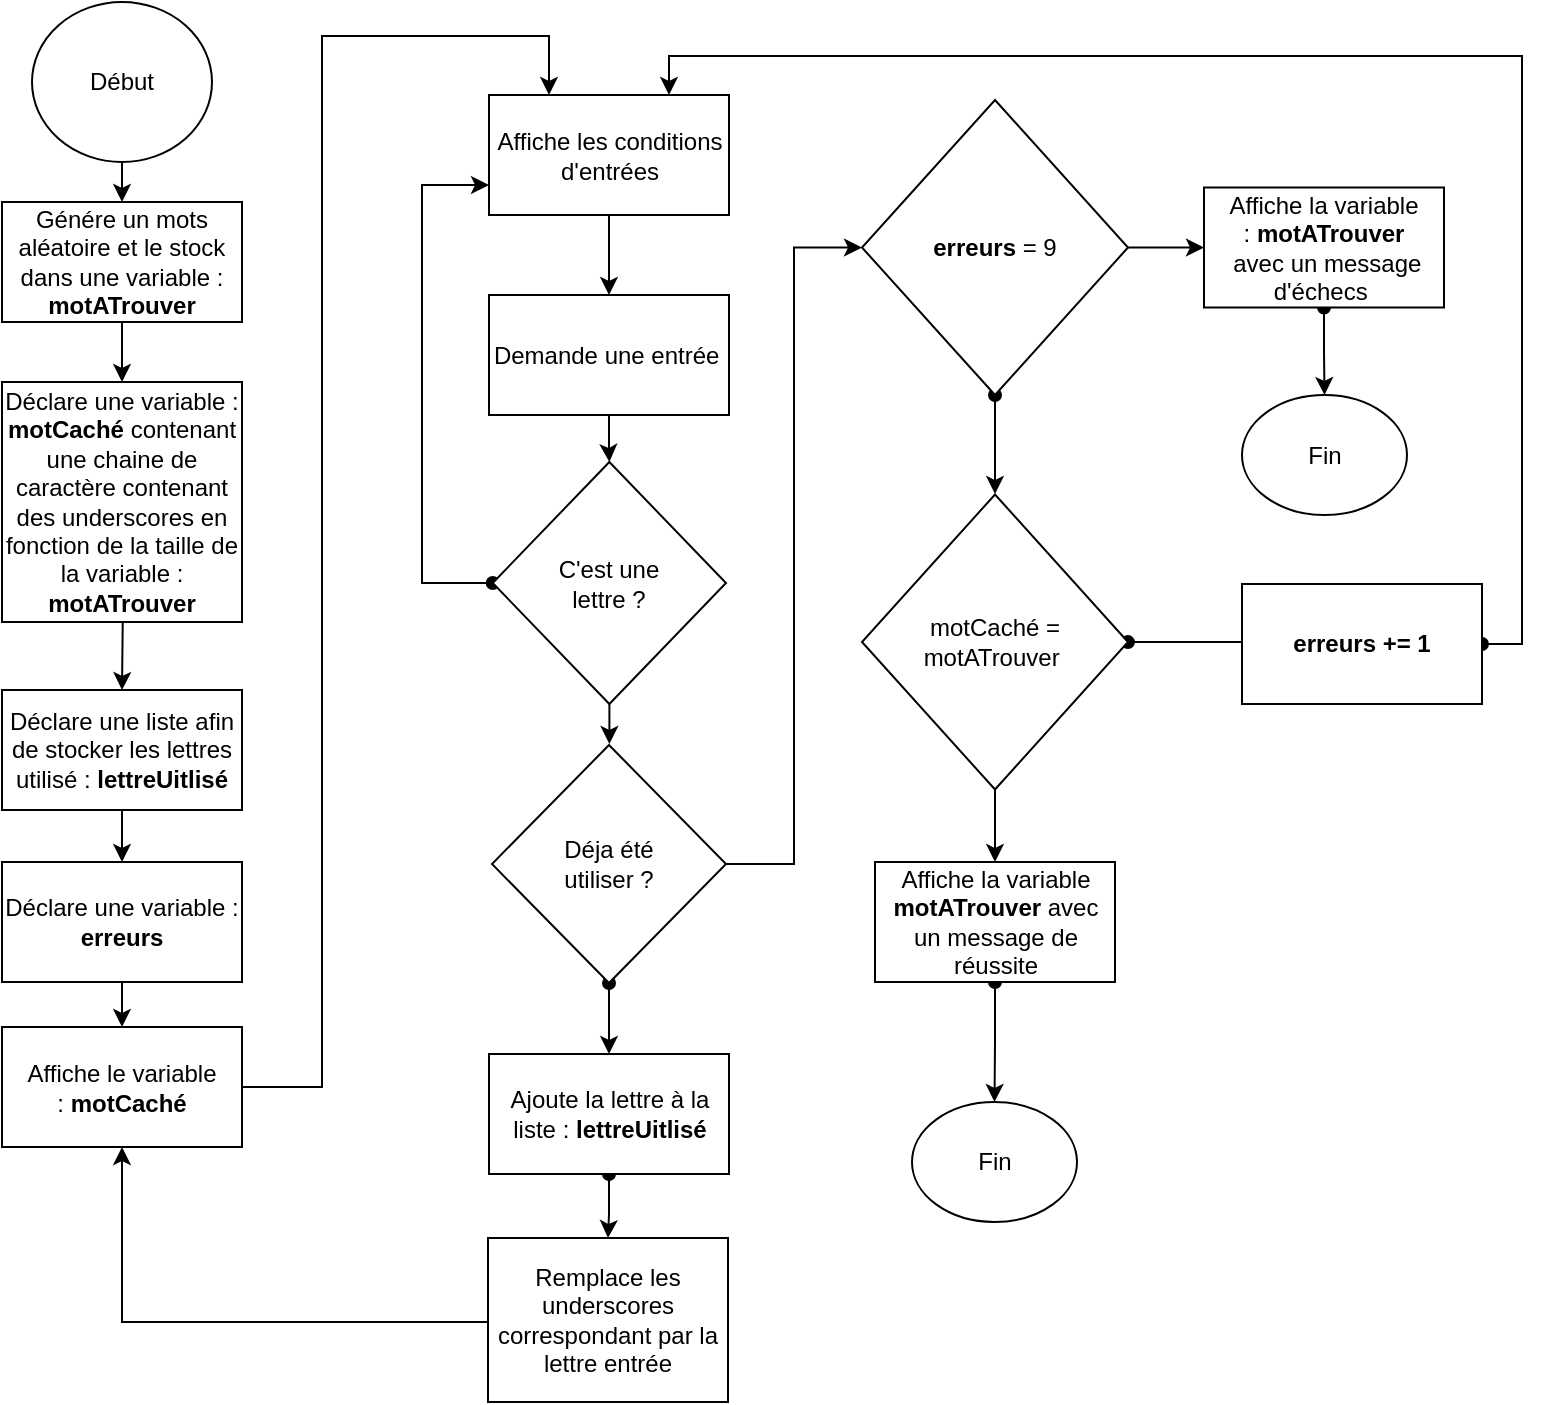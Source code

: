 <mxfile version="20.3.0" type="device"><diagram id="vZIqvxgcdtz4DsrxO15m" name="Page-1"><mxGraphModel dx="1102" dy="861" grid="1" gridSize="10" guides="1" tooltips="1" connect="1" arrows="1" fold="1" page="1" pageScale="1" pageWidth="827" pageHeight="1169" math="0" shadow="0"><root><mxCell id="0"/><mxCell id="1" parent="0"/><mxCell id="LrLPwcpflg78FZkQHYTf-1" value="" style="edgeStyle=orthogonalEdgeStyle;rounded=0;orthogonalLoop=1;jettySize=auto;html=1;exitX=0.5;exitY=1;exitDx=0;exitDy=0;" edge="1" parent="1" source="LrLPwcpflg78FZkQHYTf-2" target="LrLPwcpflg78FZkQHYTf-19"><mxGeometry relative="1" as="geometry"><mxPoint x="99.32" y="328" as="sourcePoint"/><Array as="points"><mxPoint x="100" y="318"/></Array></mxGeometry></mxCell><mxCell id="LrLPwcpflg78FZkQHYTf-2" value="Début" style="ellipse;whiteSpace=wrap;html=1;" vertex="1" parent="1"><mxGeometry x="55" y="238" width="90" height="80" as="geometry"/></mxCell><mxCell id="LrLPwcpflg78FZkQHYTf-3" value="" style="edgeStyle=orthogonalEdgeStyle;rounded=0;orthogonalLoop=1;jettySize=auto;html=1;entryX=0.5;entryY=0;entryDx=0;entryDy=0;" edge="1" parent="1" source="LrLPwcpflg78FZkQHYTf-5" target="LrLPwcpflg78FZkQHYTf-9"><mxGeometry relative="1" as="geometry"><mxPoint x="346.86" y="718.5" as="targetPoint"/></mxGeometry></mxCell><mxCell id="LrLPwcpflg78FZkQHYTf-4" style="edgeStyle=orthogonalEdgeStyle;rounded=0;orthogonalLoop=1;jettySize=auto;html=1;entryX=0;entryY=0.75;entryDx=0;entryDy=0;exitX=0;exitY=0.5;exitDx=0;exitDy=0;startArrow=oval;startFill=1;" edge="1" parent="1" source="LrLPwcpflg78FZkQHYTf-5" target="LrLPwcpflg78FZkQHYTf-11"><mxGeometry relative="1" as="geometry"><mxPoint x="273.5" y="457" as="targetPoint"/><Array as="points"><mxPoint x="250" y="529"/><mxPoint x="250" y="330"/></Array></mxGeometry></mxCell><mxCell id="LrLPwcpflg78FZkQHYTf-5" value="C'est une &lt;br&gt;lettre ?" style="rhombus;whiteSpace=wrap;html=1;" vertex="1" parent="1"><mxGeometry x="285.36" y="468" width="116.64" height="121" as="geometry"/></mxCell><mxCell id="LrLPwcpflg78FZkQHYTf-6" value="Fin" style="ellipse;whiteSpace=wrap;html=1;" vertex="1" parent="1"><mxGeometry x="495" y="788" width="82.5" height="60" as="geometry"/></mxCell><mxCell id="LrLPwcpflg78FZkQHYTf-7" style="edgeStyle=orthogonalEdgeStyle;rounded=0;orthogonalLoop=1;jettySize=auto;html=1;entryX=0;entryY=0.5;entryDx=0;entryDy=0;startArrow=none;startFill=0;" edge="1" parent="1" source="LrLPwcpflg78FZkQHYTf-9" target="LrLPwcpflg78FZkQHYTf-17"><mxGeometry relative="1" as="geometry"/></mxCell><mxCell id="LrLPwcpflg78FZkQHYTf-8" style="edgeStyle=orthogonalEdgeStyle;rounded=0;orthogonalLoop=1;jettySize=auto;html=1;startArrow=oval;startFill=1;entryX=0.5;entryY=0;entryDx=0;entryDy=0;" edge="1" parent="1" source="LrLPwcpflg78FZkQHYTf-9" target="LrLPwcpflg78FZkQHYTf-37"><mxGeometry relative="1" as="geometry"><Array as="points"><mxPoint x="344" y="733"/></Array></mxGeometry></mxCell><mxCell id="LrLPwcpflg78FZkQHYTf-9" value="Déja été &lt;br&gt;utiliser ?" style="rhombus;whiteSpace=wrap;html=1;" vertex="1" parent="1"><mxGeometry x="285" y="609.5" width="117" height="119" as="geometry"/></mxCell><mxCell id="LrLPwcpflg78FZkQHYTf-10" style="edgeStyle=orthogonalEdgeStyle;rounded=0;orthogonalLoop=1;jettySize=auto;html=1;startArrow=none;startFill=0;" edge="1" parent="1" source="LrLPwcpflg78FZkQHYTf-11" target="LrLPwcpflg78FZkQHYTf-25"><mxGeometry relative="1" as="geometry"/></mxCell><mxCell id="LrLPwcpflg78FZkQHYTf-11" value="Affiche les conditions d'entrées" style="whiteSpace=wrap;html=1;" vertex="1" parent="1"><mxGeometry x="283.5" y="284.5" width="120" height="60" as="geometry"/></mxCell><mxCell id="LrLPwcpflg78FZkQHYTf-12" style="edgeStyle=orthogonalEdgeStyle;rounded=0;orthogonalLoop=1;jettySize=auto;html=1;entryX=0.5;entryY=0;entryDx=0;entryDy=0;startArrow=oval;startFill=1;exitX=0.5;exitY=1;exitDx=0;exitDy=0;" edge="1" parent="1" source="LrLPwcpflg78FZkQHYTf-13" target="LrLPwcpflg78FZkQHYTf-40"><mxGeometry relative="1" as="geometry"/></mxCell><mxCell id="LrLPwcpflg78FZkQHYTf-13" value="Affiche la variable :&amp;nbsp;&lt;b&gt;motATrouver&lt;/b&gt;&lt;br&gt;&amp;nbsp;avec un message d'échecs&amp;nbsp;" style="whiteSpace=wrap;html=1;" vertex="1" parent="1"><mxGeometry x="641" y="330.75" width="120" height="60" as="geometry"/></mxCell><mxCell id="LrLPwcpflg78FZkQHYTf-14" style="edgeStyle=orthogonalEdgeStyle;rounded=0;orthogonalLoop=1;jettySize=auto;html=1;startArrow=oval;startFill=1;exitX=0.5;exitY=1;exitDx=0;exitDy=0;entryX=0.5;entryY=0;entryDx=0;entryDy=0;" edge="1" parent="1" source="LrLPwcpflg78FZkQHYTf-17" target="LrLPwcpflg78FZkQHYTf-29"><mxGeometry relative="1" as="geometry"><Array as="points"><mxPoint x="537" y="484"/><mxPoint x="537" y="484"/></Array></mxGeometry></mxCell><mxCell id="LrLPwcpflg78FZkQHYTf-15" style="edgeStyle=orthogonalEdgeStyle;rounded=0;orthogonalLoop=1;jettySize=auto;html=1;startArrow=none;startFill=0;exitX=0.5;exitY=1;exitDx=0;exitDy=0;" edge="1" parent="1" source="LrLPwcpflg78FZkQHYTf-29" target="LrLPwcpflg78FZkQHYTf-27"><mxGeometry relative="1" as="geometry"/></mxCell><mxCell id="LrLPwcpflg78FZkQHYTf-16" style="edgeStyle=orthogonalEdgeStyle;rounded=0;orthogonalLoop=1;jettySize=auto;html=1;entryX=0;entryY=0.5;entryDx=0;entryDy=0;startArrow=none;startFill=0;" edge="1" parent="1" source="LrLPwcpflg78FZkQHYTf-17" target="LrLPwcpflg78FZkQHYTf-13"><mxGeometry relative="1" as="geometry"/></mxCell><mxCell id="LrLPwcpflg78FZkQHYTf-17" value="&lt;b&gt;erreurs&lt;/b&gt; = 9" style="rhombus;whiteSpace=wrap;html=1;" vertex="1" parent="1"><mxGeometry x="470" y="287" width="133" height="147.5" as="geometry"/></mxCell><mxCell id="LrLPwcpflg78FZkQHYTf-18" value="" style="edgeStyle=orthogonalEdgeStyle;rounded=0;orthogonalLoop=1;jettySize=auto;html=1;entryX=0.5;entryY=0;entryDx=0;entryDy=0;" edge="1" parent="1" source="LrLPwcpflg78FZkQHYTf-19" target="LrLPwcpflg78FZkQHYTf-23"><mxGeometry relative="1" as="geometry"><mxPoint x="100" y="428" as="targetPoint"/></mxGeometry></mxCell><mxCell id="LrLPwcpflg78FZkQHYTf-19" value="Génére un mots aléatoire et le stock dans une variable : &lt;b&gt;motATrouver&lt;/b&gt;" style="whiteSpace=wrap;html=1;" vertex="1" parent="1"><mxGeometry x="40" y="338" width="120" height="60" as="geometry"/></mxCell><mxCell id="LrLPwcpflg78FZkQHYTf-20" value="" style="edgeStyle=orthogonalEdgeStyle;rounded=0;orthogonalLoop=1;jettySize=auto;html=1;entryX=0.5;entryY=0;entryDx=0;entryDy=0;" edge="1" parent="1" target="LrLPwcpflg78FZkQHYTf-33"><mxGeometry relative="1" as="geometry"><mxPoint x="100" y="488" as="sourcePoint"/><mxPoint x="100" y="578" as="targetPoint"/></mxGeometry></mxCell><mxCell id="LrLPwcpflg78FZkQHYTf-21" style="edgeStyle=orthogonalEdgeStyle;rounded=0;orthogonalLoop=1;jettySize=auto;html=1;entryX=0.25;entryY=0;entryDx=0;entryDy=0;exitX=1;exitY=0.5;exitDx=0;exitDy=0;" edge="1" parent="1" source="LrLPwcpflg78FZkQHYTf-22" target="LrLPwcpflg78FZkQHYTf-11"><mxGeometry relative="1" as="geometry"><mxPoint x="320" y="544.5" as="sourcePoint"/><Array as="points"><mxPoint x="200" y="781"/><mxPoint x="200" y="255"/><mxPoint x="314" y="255"/></Array></mxGeometry></mxCell><mxCell id="LrLPwcpflg78FZkQHYTf-22" value="Affiche le variable :&amp;nbsp;&lt;b&gt;motCaché&lt;/b&gt;" style="whiteSpace=wrap;html=1;" vertex="1" parent="1"><mxGeometry x="40" y="750.5" width="120" height="60" as="geometry"/></mxCell><mxCell id="LrLPwcpflg78FZkQHYTf-23" value="Déclare une variable : &lt;b&gt;motCaché&lt;/b&gt; contenant une chaine de caractère contenant des underscores en fonction de la taille de la variable : &lt;b&gt;motATrouver&lt;/b&gt;" style="whiteSpace=wrap;html=1;" vertex="1" parent="1"><mxGeometry x="40" y="428" width="120" height="120" as="geometry"/></mxCell><mxCell id="LrLPwcpflg78FZkQHYTf-24" style="edgeStyle=orthogonalEdgeStyle;rounded=0;orthogonalLoop=1;jettySize=auto;html=1;entryX=0.5;entryY=0;entryDx=0;entryDy=0;startArrow=none;startFill=0;" edge="1" parent="1" source="LrLPwcpflg78FZkQHYTf-25" target="LrLPwcpflg78FZkQHYTf-5"><mxGeometry relative="1" as="geometry"><mxPoint x="343.5" y="484.5" as="targetPoint"/></mxGeometry></mxCell><mxCell id="LrLPwcpflg78FZkQHYTf-25" value="Demande une entrée&amp;nbsp;" style="whiteSpace=wrap;html=1;" vertex="1" parent="1"><mxGeometry x="283.5" y="384.5" width="120" height="60" as="geometry"/></mxCell><mxCell id="LrLPwcpflg78FZkQHYTf-26" style="edgeStyle=orthogonalEdgeStyle;rounded=0;orthogonalLoop=1;jettySize=auto;html=1;entryX=0.5;entryY=0;entryDx=0;entryDy=0;startArrow=oval;startFill=1;" edge="1" parent="1" source="LrLPwcpflg78FZkQHYTf-27" target="LrLPwcpflg78FZkQHYTf-6"><mxGeometry relative="1" as="geometry"/></mxCell><mxCell id="LrLPwcpflg78FZkQHYTf-27" value="Affiche la variable &lt;b&gt;motATrouver&lt;/b&gt; avec un message de réussite" style="whiteSpace=wrap;html=1;" vertex="1" parent="1"><mxGeometry x="476.5" y="668" width="120" height="60" as="geometry"/></mxCell><mxCell id="LrLPwcpflg78FZkQHYTf-28" style="edgeStyle=orthogonalEdgeStyle;rounded=0;orthogonalLoop=1;jettySize=auto;html=1;startArrow=oval;startFill=1;" edge="1" parent="1" source="LrLPwcpflg78FZkQHYTf-29"><mxGeometry relative="1" as="geometry"><mxPoint x="680" y="558" as="targetPoint"/></mxGeometry></mxCell><mxCell id="LrLPwcpflg78FZkQHYTf-29" value="motCaché = motATrouver&amp;nbsp;" style="rhombus;whiteSpace=wrap;html=1;" vertex="1" parent="1"><mxGeometry x="470" y="484.25" width="133" height="147.5" as="geometry"/></mxCell><mxCell id="LrLPwcpflg78FZkQHYTf-30" style="edgeStyle=orthogonalEdgeStyle;rounded=0;orthogonalLoop=1;jettySize=auto;html=1;entryX=0.5;entryY=1;entryDx=0;entryDy=0;startArrow=none;startFill=0;exitX=0;exitY=0.5;exitDx=0;exitDy=0;" edge="1" parent="1" source="LrLPwcpflg78FZkQHYTf-31" target="LrLPwcpflg78FZkQHYTf-22"><mxGeometry relative="1" as="geometry"><mxPoint x="283" y="875" as="sourcePoint"/><mxPoint x="283.5" y="288.5" as="targetPoint"/><Array as="points"><mxPoint x="283" y="898"/><mxPoint x="100" y="898"/></Array></mxGeometry></mxCell><mxCell id="LrLPwcpflg78FZkQHYTf-31" value="Remplace les underscores correspondant par la lettre entrée" style="whiteSpace=wrap;html=1;" vertex="1" parent="1"><mxGeometry x="283" y="856" width="120" height="82" as="geometry"/></mxCell><mxCell id="LrLPwcpflg78FZkQHYTf-32" style="edgeStyle=orthogonalEdgeStyle;rounded=0;orthogonalLoop=1;jettySize=auto;html=1;entryX=0.5;entryY=0;entryDx=0;entryDy=0;startArrow=none;startFill=0;" edge="1" parent="1" source="LrLPwcpflg78FZkQHYTf-33" target="LrLPwcpflg78FZkQHYTf-35"><mxGeometry relative="1" as="geometry"/></mxCell><mxCell id="LrLPwcpflg78FZkQHYTf-33" value="Déclare une liste afin de stocker les lettres utilisé : &lt;b&gt;lettreUitlisé&lt;/b&gt;" style="whiteSpace=wrap;html=1;" vertex="1" parent="1"><mxGeometry x="40" y="582" width="120" height="60" as="geometry"/></mxCell><mxCell id="LrLPwcpflg78FZkQHYTf-34" style="edgeStyle=orthogonalEdgeStyle;rounded=0;orthogonalLoop=1;jettySize=auto;html=1;startArrow=none;startFill=0;" edge="1" parent="1" source="LrLPwcpflg78FZkQHYTf-35" target="LrLPwcpflg78FZkQHYTf-22"><mxGeometry relative="1" as="geometry"/></mxCell><mxCell id="LrLPwcpflg78FZkQHYTf-35" value="Déclare une variable : &lt;b&gt;erreurs&lt;/b&gt;" style="whiteSpace=wrap;html=1;" vertex="1" parent="1"><mxGeometry x="40" y="668" width="120" height="60" as="geometry"/></mxCell><mxCell id="LrLPwcpflg78FZkQHYTf-36" style="edgeStyle=orthogonalEdgeStyle;rounded=0;orthogonalLoop=1;jettySize=auto;html=1;startArrow=oval;startFill=1;" edge="1" parent="1" source="LrLPwcpflg78FZkQHYTf-37" target="LrLPwcpflg78FZkQHYTf-31"><mxGeometry relative="1" as="geometry"/></mxCell><mxCell id="LrLPwcpflg78FZkQHYTf-37" value="Ajoute la lettre à la liste :&amp;nbsp;&lt;b&gt;lettreUitlisé&lt;/b&gt;" style="whiteSpace=wrap;html=1;" vertex="1" parent="1"><mxGeometry x="283.5" y="764" width="120" height="60" as="geometry"/></mxCell><mxCell id="LrLPwcpflg78FZkQHYTf-38" style="edgeStyle=orthogonalEdgeStyle;rounded=0;orthogonalLoop=1;jettySize=auto;html=1;entryX=0.75;entryY=0;entryDx=0;entryDy=0;startArrow=oval;startFill=1;" edge="1" parent="1" source="LrLPwcpflg78FZkQHYTf-39" target="LrLPwcpflg78FZkQHYTf-11"><mxGeometry relative="1" as="geometry"><Array as="points"><mxPoint x="800" y="559"/><mxPoint x="800" y="265"/><mxPoint x="374" y="265"/></Array></mxGeometry></mxCell><mxCell id="LrLPwcpflg78FZkQHYTf-39" value="&lt;b&gt;erreurs += 1&lt;/b&gt;" style="whiteSpace=wrap;html=1;" vertex="1" parent="1"><mxGeometry x="660" y="529" width="120" height="60" as="geometry"/></mxCell><mxCell id="LrLPwcpflg78FZkQHYTf-40" value="Fin" style="ellipse;whiteSpace=wrap;html=1;" vertex="1" parent="1"><mxGeometry x="660" y="434.5" width="82.5" height="60" as="geometry"/></mxCell></root></mxGraphModel></diagram></mxfile>